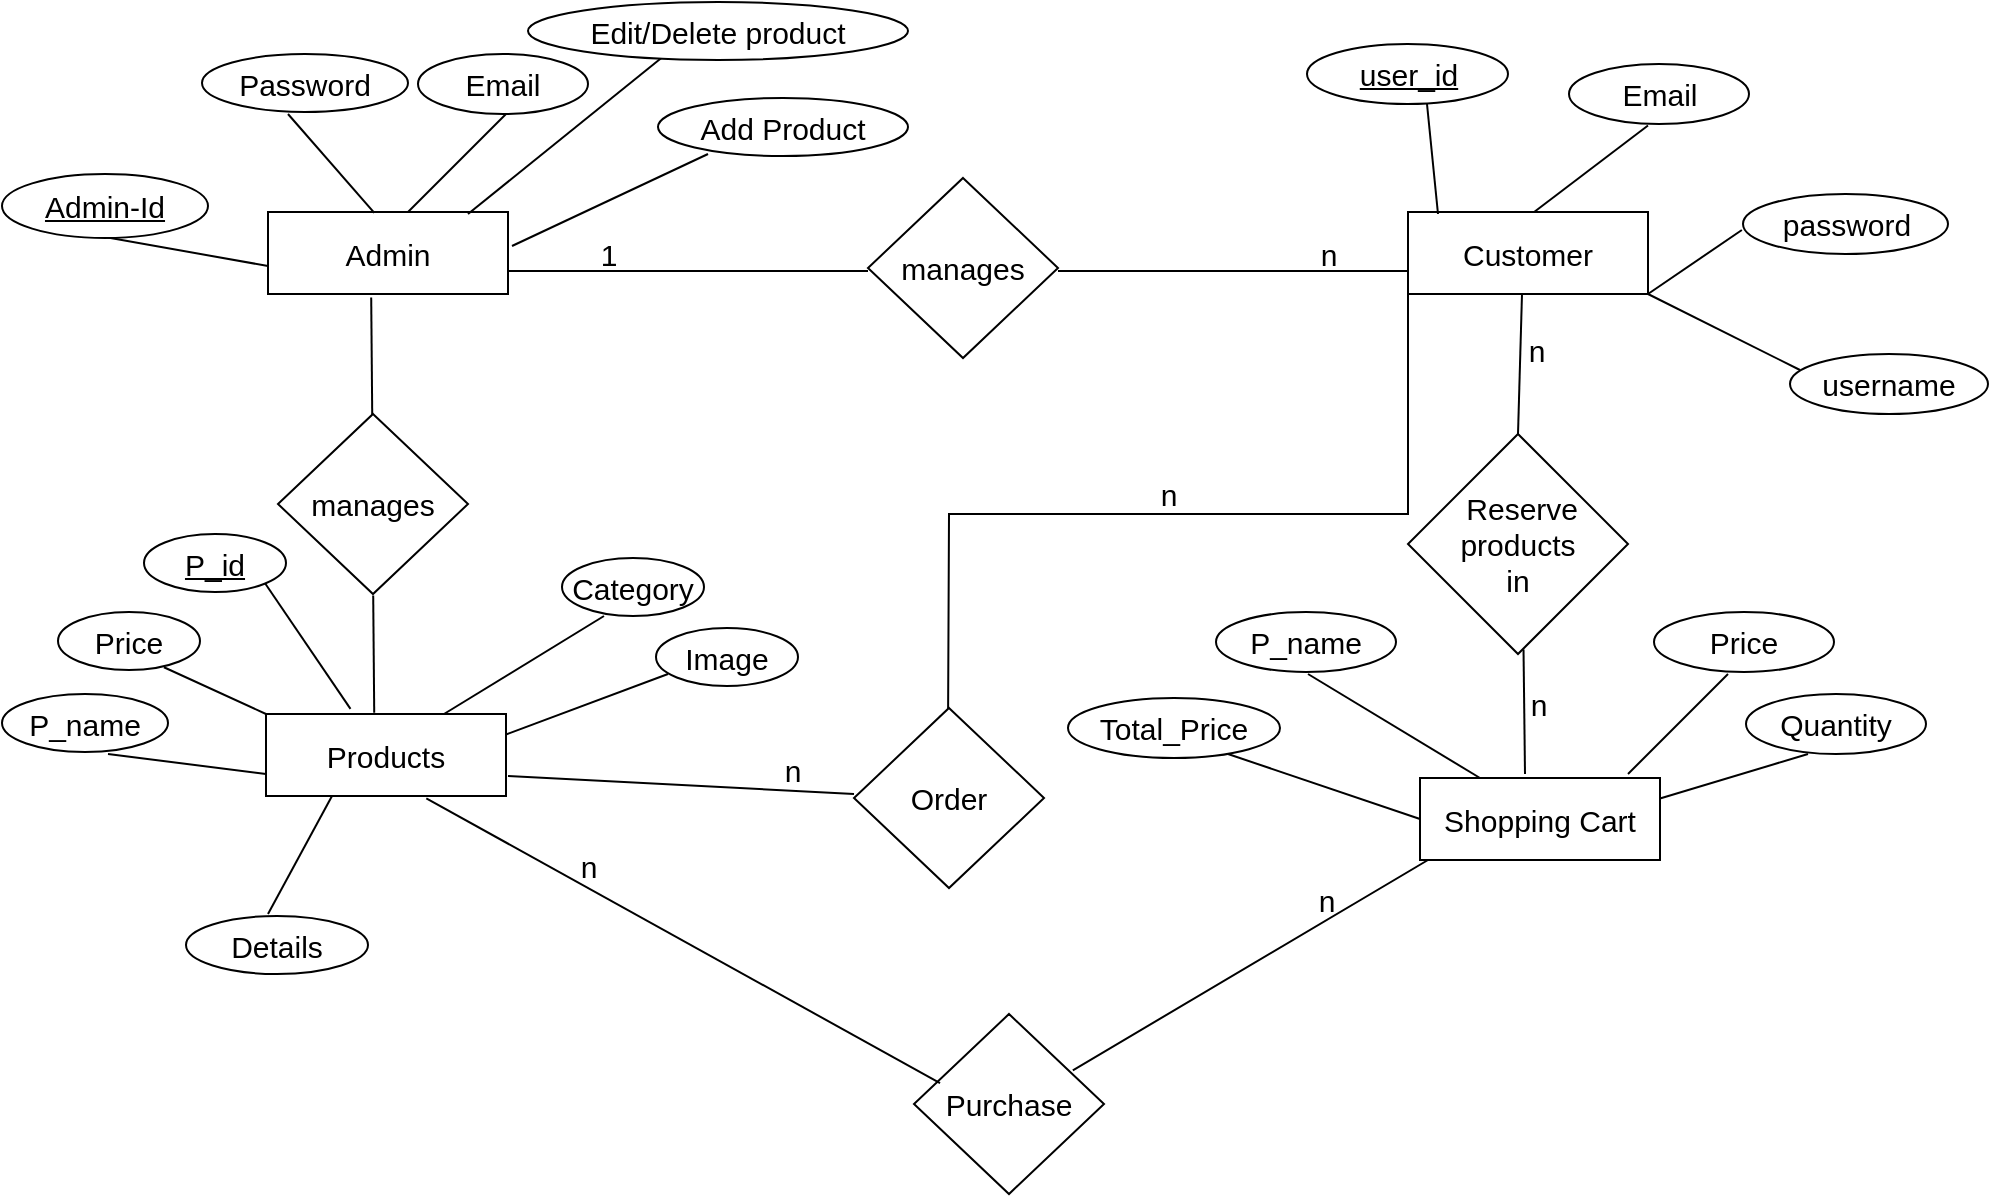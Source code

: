 <mxfile version="20.2.3" type="device"><diagram id="DQ799Qsm9_j_j-DK1zjp" name="Page-1"><mxGraphModel dx="1888" dy="489" grid="1" gridSize="10" guides="1" tooltips="1" connect="1" arrows="1" fold="1" page="1" pageScale="1" pageWidth="850" pageHeight="1100" math="0" shadow="0"><root><mxCell id="0"/><mxCell id="1" parent="0"/><mxCell id="MJyE83XkZq0yVU1MgLI8-1" value="&lt;font style=&quot;font-size: 15px;&quot;&gt;Admin&lt;/font&gt;" style="rounded=0;whiteSpace=wrap;html=1;fontSize=15;" parent="1" vertex="1"><mxGeometry x="80" y="169" width="120" height="41" as="geometry"/></mxCell><mxCell id="MJyE83XkZq0yVU1MgLI8-2" value="" style="endArrow=none;html=1;rounded=0;fontSize=15;" parent="1" edge="1"><mxGeometry width="50" height="50" relative="1" as="geometry"><mxPoint x="200" y="198.5" as="sourcePoint"/><mxPoint x="380" y="198.5" as="targetPoint"/></mxGeometry></mxCell><mxCell id="MJyE83XkZq0yVU1MgLI8-3" value="&lt;font style=&quot;font-size: 15px;&quot;&gt;manages&lt;/font&gt;" style="rhombus;whiteSpace=wrap;html=1;fontSize=15;" parent="1" vertex="1"><mxGeometry x="380" y="152" width="95" height="90" as="geometry"/></mxCell><mxCell id="MJyE83XkZq0yVU1MgLI8-4" value="" style="endArrow=none;html=1;rounded=0;fontSize=15;" parent="1" edge="1"><mxGeometry width="50" height="50" relative="1" as="geometry"><mxPoint x="475" y="198.5" as="sourcePoint"/><mxPoint x="655" y="198.5" as="targetPoint"/></mxGeometry></mxCell><mxCell id="gtGmWFRf4JVMTvFdrcrx-9" style="edgeStyle=orthogonalEdgeStyle;rounded=0;orthogonalLoop=1;jettySize=auto;html=1;exitX=0;exitY=1;exitDx=0;exitDy=0;fontSize=15;" edge="1" parent="1" source="MJyE83XkZq0yVU1MgLI8-5"><mxGeometry relative="1" as="geometry"><mxPoint x="420" y="430" as="targetPoint"/></mxGeometry></mxCell><mxCell id="MJyE83XkZq0yVU1MgLI8-5" value="&lt;font style=&quot;font-size: 15px;&quot;&gt;Customer&lt;/font&gt;" style="rounded=0;whiteSpace=wrap;html=1;fontSize=15;" parent="1" vertex="1"><mxGeometry x="650" y="169" width="120" height="41" as="geometry"/></mxCell><mxCell id="MJyE83XkZq0yVU1MgLI8-8" value="" style="endArrow=none;html=1;rounded=0;fontSize=15;exitX=1;exitY=0;exitDx=0;exitDy=0;" parent="1" edge="1"><mxGeometry width="50" height="50" relative="1" as="geometry"><mxPoint x="202" y="186" as="sourcePoint"/><mxPoint x="300" y="140" as="targetPoint"/></mxGeometry></mxCell><mxCell id="MJyE83XkZq0yVU1MgLI8-9" value="" style="endArrow=none;html=1;rounded=0;fontSize=15;exitX=0.443;exitY=0.01;exitDx=0;exitDy=0;exitPerimeter=0;" parent="1" source="MJyE83XkZq0yVU1MgLI8-1" edge="1"><mxGeometry width="50" height="50" relative="1" as="geometry"><mxPoint x="140" y="177" as="sourcePoint"/><mxPoint x="90" y="120" as="targetPoint"/></mxGeometry></mxCell><mxCell id="MJyE83XkZq0yVU1MgLI8-11" value="&lt;font style=&quot;font-size: 15px;&quot;&gt;Password&lt;/font&gt;" style="ellipse;whiteSpace=wrap;html=1;fontSize=15;direction=south;" parent="1" vertex="1"><mxGeometry x="47" y="90" width="103" height="29" as="geometry"/></mxCell><mxCell id="MJyE83XkZq0yVU1MgLI8-12" value="" style="endArrow=none;html=1;rounded=0;fontSize=15;" parent="1" edge="1"><mxGeometry width="50" height="50" relative="1" as="geometry"><mxPoint x="150" y="169" as="sourcePoint"/><mxPoint x="200" y="119" as="targetPoint"/></mxGeometry></mxCell><mxCell id="MJyE83XkZq0yVU1MgLI8-13" value="&lt;font style=&quot;font-size: 15px;&quot;&gt;Email&lt;/font&gt;" style="ellipse;whiteSpace=wrap;html=1;fontSize=15;" parent="1" vertex="1"><mxGeometry x="155" y="90" width="85" height="30" as="geometry"/></mxCell><mxCell id="MJyE83XkZq0yVU1MgLI8-14" value="" style="endArrow=none;html=1;rounded=0;fontSize=15;" parent="1" edge="1"><mxGeometry width="50" height="50" relative="1" as="geometry"><mxPoint x="80" y="196" as="sourcePoint"/><mxPoint x="-10" y="180" as="targetPoint"/></mxGeometry></mxCell><mxCell id="MJyE83XkZq0yVU1MgLI8-15" value="&lt;font style=&quot;font-size: 15px;&quot;&gt;&lt;u style=&quot;font-size: 15px;&quot;&gt;Admin-Id&lt;/u&gt;&lt;/font&gt;" style="ellipse;whiteSpace=wrap;html=1;fontSize=15;" parent="1" vertex="1"><mxGeometry x="-53" y="150" width="103" height="32" as="geometry"/></mxCell><mxCell id="MJyE83XkZq0yVU1MgLI8-17" value="&lt;font style=&quot;font-size: 15px;&quot;&gt;Email&lt;/font&gt;" style="ellipse;whiteSpace=wrap;html=1;fontSize=15;" parent="1" vertex="1"><mxGeometry x="730.5" y="95" width="90" height="30" as="geometry"/></mxCell><mxCell id="MJyE83XkZq0yVU1MgLI8-18" value="&lt;font style=&quot;font-size: 15px;&quot;&gt;&lt;u style=&quot;font-size: 15px;&quot;&gt;user_id&lt;/u&gt;&lt;/font&gt;" style="ellipse;whiteSpace=wrap;html=1;fontSize=15;" parent="1" vertex="1"><mxGeometry x="599.5" y="85" width="100.5" height="30" as="geometry"/></mxCell><mxCell id="MJyE83XkZq0yVU1MgLI8-19" value="&lt;font style=&quot;font-size: 15px;&quot;&gt;password&lt;/font&gt;" style="ellipse;whiteSpace=wrap;html=1;fontSize=15;" parent="1" vertex="1"><mxGeometry x="817.5" y="160" width="102.5" height="30" as="geometry"/></mxCell><mxCell id="MJyE83XkZq0yVU1MgLI8-20" value="&lt;span style=&quot;font-size: 15px;&quot;&gt;username&lt;/span&gt;" style="ellipse;whiteSpace=wrap;html=1;fontSize=15;" parent="1" vertex="1"><mxGeometry x="841" y="240" width="99" height="30" as="geometry"/></mxCell><mxCell id="MJyE83XkZq0yVU1MgLI8-28" value="" style="endArrow=none;html=1;rounded=0;fontSize=15;" parent="1" edge="1"><mxGeometry width="50" height="50" relative="1" as="geometry"><mxPoint x="713.075" y="169.003" as="sourcePoint"/><mxPoint x="770" y="125.74" as="targetPoint"/></mxGeometry></mxCell><mxCell id="MJyE83XkZq0yVU1MgLI8-29" value="" style="endArrow=none;html=1;rounded=0;fontSize=15;entryX=0.5;entryY=1;entryDx=0;entryDy=0;" parent="1" edge="1"><mxGeometry width="50" height="50" relative="1" as="geometry"><mxPoint x="665" y="170" as="sourcePoint"/><mxPoint x="659.5" y="115" as="targetPoint"/></mxGeometry></mxCell><mxCell id="MJyE83XkZq0yVU1MgLI8-30" value="" style="endArrow=none;html=1;rounded=0;fontSize=15;" parent="1" edge="1"><mxGeometry width="50" height="50" relative="1" as="geometry"><mxPoint x="770" y="210" as="sourcePoint"/><mxPoint x="816.93" y="178" as="targetPoint"/></mxGeometry></mxCell><mxCell id="MJyE83XkZq0yVU1MgLI8-31" value="" style="endArrow=none;html=1;rounded=0;fontSize=15;entryX=1;entryY=1;entryDx=0;entryDy=0;exitX=0;exitY=0.5;exitDx=0;exitDy=0;" parent="1" target="MJyE83XkZq0yVU1MgLI8-5" edge="1"><mxGeometry width="50" height="50" relative="1" as="geometry"><mxPoint x="846" y="248" as="sourcePoint"/><mxPoint x="745" y="222" as="targetPoint"/></mxGeometry></mxCell><mxCell id="MJyE83XkZq0yVU1MgLI8-33" value="" style="endArrow=none;html=1;rounded=0;fontSize=15;entryX=0.828;entryY=0.623;entryDx=0;entryDy=0;entryPerimeter=0;" parent="1" edge="1" target="qoSHUhhEbPXs-n-JWgyb-2"><mxGeometry width="50" height="50" relative="1" as="geometry"><mxPoint x="180" y="170" as="sourcePoint"/><mxPoint x="270" y="100" as="targetPoint"/></mxGeometry></mxCell><mxCell id="qoSHUhhEbPXs-n-JWgyb-1" value="&lt;font style=&quot;font-size: 15px;&quot;&gt;Add Product&lt;/font&gt;" style="ellipse;whiteSpace=wrap;html=1;fontSize=15;direction=south;" parent="1" vertex="1"><mxGeometry x="275" y="112" width="125" height="29" as="geometry"/></mxCell><mxCell id="qoSHUhhEbPXs-n-JWgyb-2" value="&lt;font style=&quot;font-size: 15px;&quot;&gt;Edit/Delete product&lt;/font&gt;" style="ellipse;whiteSpace=wrap;html=1;fontSize=15;direction=south;" parent="1" vertex="1"><mxGeometry x="210" y="64" width="190" height="29" as="geometry"/></mxCell><mxCell id="qoSHUhhEbPXs-n-JWgyb-3" value="&lt;font style=&quot;font-size: 15px;&quot;&gt;manages&lt;/font&gt;" style="rhombus;whiteSpace=wrap;html=1;fontSize=15;" parent="1" vertex="1"><mxGeometry x="85" y="270" width="95" height="90" as="geometry"/></mxCell><mxCell id="qoSHUhhEbPXs-n-JWgyb-4" value="" style="endArrow=none;html=1;rounded=0;fontSize=15;entryX=0.43;entryY=1.044;entryDx=0;entryDy=0;entryPerimeter=0;" parent="1" source="qoSHUhhEbPXs-n-JWgyb-3" target="MJyE83XkZq0yVU1MgLI8-1" edge="1"><mxGeometry width="50" height="50" relative="1" as="geometry"><mxPoint x="420" y="400" as="sourcePoint"/><mxPoint x="470" y="350" as="targetPoint"/></mxGeometry></mxCell><mxCell id="qoSHUhhEbPXs-n-JWgyb-5" value="" style="endArrow=none;html=1;rounded=0;fontSize=15;entryX=0.43;entryY=1.044;entryDx=0;entryDy=0;entryPerimeter=0;" parent="1" edge="1"><mxGeometry width="50" height="50" relative="1" as="geometry"><mxPoint x="133.111" y="419.369" as="sourcePoint"/><mxPoint x="132.6" y="360.804" as="targetPoint"/></mxGeometry></mxCell><mxCell id="qoSHUhhEbPXs-n-JWgyb-6" value="&lt;font style=&quot;font-size: 15px;&quot;&gt;Products&lt;/font&gt;" style="rounded=0;whiteSpace=wrap;html=1;fontSize=15;" parent="1" vertex="1"><mxGeometry x="79" y="420" width="120" height="41" as="geometry"/></mxCell><mxCell id="qoSHUhhEbPXs-n-JWgyb-7" value="" style="endArrow=none;html=1;rounded=0;fontSize=15;exitX=1;exitY=0;exitDx=0;exitDy=0;" parent="1" edge="1"><mxGeometry width="50" height="50" relative="1" as="geometry"><mxPoint x="168" y="420" as="sourcePoint"/><mxPoint x="248" y="371" as="targetPoint"/></mxGeometry></mxCell><mxCell id="qoSHUhhEbPXs-n-JWgyb-8" value="&lt;font style=&quot;font-size: 15px;&quot;&gt;Category&lt;/font&gt;" style="ellipse;whiteSpace=wrap;html=1;fontSize=15;direction=south;" parent="1" vertex="1"><mxGeometry x="227" y="342" width="71" height="29" as="geometry"/></mxCell><mxCell id="qoSHUhhEbPXs-n-JWgyb-9" value="" style="endArrow=none;html=1;rounded=0;fontSize=15;exitX=0.5;exitY=1;exitDx=0;exitDy=0;" parent="1" edge="1"><mxGeometry width="50" height="50" relative="1" as="geometry"><mxPoint x="112" y="461" as="sourcePoint"/><mxPoint x="80" y="520" as="targetPoint"/></mxGeometry></mxCell><mxCell id="qoSHUhhEbPXs-n-JWgyb-10" value="&lt;font style=&quot;font-size: 15px;&quot;&gt;Details&lt;/font&gt;" style="ellipse;whiteSpace=wrap;html=1;fontSize=15;direction=south;" parent="1" vertex="1"><mxGeometry x="39" y="521" width="91" height="29" as="geometry"/></mxCell><mxCell id="qoSHUhhEbPXs-n-JWgyb-11" value="" style="endArrow=none;html=1;rounded=0;fontSize=15;entryX=0;entryY=0;entryDx=0;entryDy=0;exitX=0.952;exitY=0.254;exitDx=0;exitDy=0;exitPerimeter=0;" parent="1" source="qoSHUhhEbPXs-n-JWgyb-14" target="qoSHUhhEbPXs-n-JWgyb-6" edge="1"><mxGeometry width="50" height="50" relative="1" as="geometry"><mxPoint x="40" y="400" as="sourcePoint"/><mxPoint x="90" y="530" as="targetPoint"/></mxGeometry></mxCell><mxCell id="qoSHUhhEbPXs-n-JWgyb-12" value="&lt;font style=&quot;font-size: 15px;&quot;&gt;&lt;u style=&quot;font-size: 15px;&quot;&gt;P_id&lt;/u&gt;&lt;/font&gt;" style="ellipse;whiteSpace=wrap;html=1;fontSize=15;direction=south;" parent="1" vertex="1"><mxGeometry x="18" y="330" width="71" height="29" as="geometry"/></mxCell><mxCell id="qoSHUhhEbPXs-n-JWgyb-13" value="" style="endArrow=none;html=1;rounded=0;fontSize=15;entryX=0.352;entryY=-0.063;entryDx=0;entryDy=0;entryPerimeter=0;exitX=1;exitY=0;exitDx=0;exitDy=0;" parent="1" source="qoSHUhhEbPXs-n-JWgyb-12" target="qoSHUhhEbPXs-n-JWgyb-6" edge="1"><mxGeometry width="50" height="50" relative="1" as="geometry"><mxPoint x="70" y="370" as="sourcePoint"/><mxPoint x="89" y="430" as="targetPoint"/></mxGeometry></mxCell><mxCell id="qoSHUhhEbPXs-n-JWgyb-14" value="&lt;font style=&quot;font-size: 15px;&quot;&gt;Price&lt;/font&gt;" style="ellipse;whiteSpace=wrap;html=1;fontSize=15;direction=south;" parent="1" vertex="1"><mxGeometry x="-25" y="369" width="71" height="29" as="geometry"/></mxCell><mxCell id="qoSHUhhEbPXs-n-JWgyb-15" value="" style="endArrow=none;html=1;rounded=0;fontSize=15;" parent="1" edge="1"><mxGeometry width="50" height="50" relative="1" as="geometry"><mxPoint y="440" as="sourcePoint"/><mxPoint x="79" y="450" as="targetPoint"/></mxGeometry></mxCell><mxCell id="qoSHUhhEbPXs-n-JWgyb-17" value="&lt;font style=&quot;font-size: 15px;&quot;&gt;P_name&lt;/font&gt;" style="ellipse;whiteSpace=wrap;html=1;fontSize=15;direction=south;" parent="1" vertex="1"><mxGeometry x="-53" y="410" width="83" height="29" as="geometry"/></mxCell><mxCell id="qoSHUhhEbPXs-n-JWgyb-18" value="" style="endArrow=none;html=1;rounded=0;fontSize=15;exitX=1;exitY=0.25;exitDx=0;exitDy=0;" parent="1" source="qoSHUhhEbPXs-n-JWgyb-6" edge="1"><mxGeometry width="50" height="50" relative="1" as="geometry"><mxPoint x="178" y="430" as="sourcePoint"/><mxPoint x="280" y="400" as="targetPoint"/></mxGeometry></mxCell><mxCell id="qoSHUhhEbPXs-n-JWgyb-19" value="&lt;font style=&quot;font-size: 15px;&quot;&gt;Image&lt;/font&gt;" style="ellipse;whiteSpace=wrap;html=1;fontSize=15;direction=south;" parent="1" vertex="1"><mxGeometry x="274" y="377" width="71" height="29" as="geometry"/></mxCell><mxCell id="qoSHUhhEbPXs-n-JWgyb-21" value="&lt;font style=&quot;font-size: 15px;&quot;&gt;&amp;nbsp;Reserve &lt;br style=&quot;font-size: 15px;&quot;&gt;products&lt;br style=&quot;font-size: 15px;&quot;&gt;&amp;nbsp;in&amp;nbsp;&lt;/font&gt;" style="rhombus;whiteSpace=wrap;html=1;fontSize=15;" parent="1" vertex="1"><mxGeometry x="650" y="280" width="110" height="110" as="geometry"/></mxCell><mxCell id="qoSHUhhEbPXs-n-JWgyb-22" value="" style="endArrow=none;html=1;rounded=0;fontSize=15;exitX=0.5;exitY=0;exitDx=0;exitDy=0;" parent="1" source="qoSHUhhEbPXs-n-JWgyb-21" edge="1"><mxGeometry width="50" height="50" relative="1" as="geometry"><mxPoint x="142.111" y="280.369" as="sourcePoint"/><mxPoint x="707" y="210" as="targetPoint"/></mxGeometry></mxCell><mxCell id="qoSHUhhEbPXs-n-JWgyb-24" value="" style="endArrow=none;html=1;rounded=0;fontSize=15;exitX=0.5;exitY=0;exitDx=0;exitDy=0;entryX=0.423;entryY=1.044;entryDx=0;entryDy=0;entryPerimeter=0;" parent="1" edge="1"><mxGeometry width="50" height="50" relative="1" as="geometry"><mxPoint x="708.5" y="450" as="sourcePoint"/><mxPoint x="707.76" y="387.804" as="targetPoint"/></mxGeometry></mxCell><mxCell id="qoSHUhhEbPXs-n-JWgyb-26" value="&lt;font style=&quot;font-size: 15px;&quot;&gt;Shopping Cart&lt;/font&gt;" style="rounded=0;whiteSpace=wrap;html=1;fontSize=15;" parent="1" vertex="1"><mxGeometry x="656" y="452" width="120" height="41" as="geometry"/></mxCell><mxCell id="qoSHUhhEbPXs-n-JWgyb-27" value="" style="endArrow=none;html=1;rounded=0;fontSize=15;" parent="1" edge="1"><mxGeometry width="50" height="50" relative="1" as="geometry"><mxPoint x="760" y="450" as="sourcePoint"/><mxPoint x="810" y="400" as="targetPoint"/></mxGeometry></mxCell><mxCell id="qoSHUhhEbPXs-n-JWgyb-28" value="&lt;font style=&quot;font-size: 15px;&quot;&gt;Price&lt;/font&gt;" style="ellipse;whiteSpace=wrap;html=1;fontSize=15;" parent="1" vertex="1"><mxGeometry x="773" y="369" width="90" height="30" as="geometry"/></mxCell><mxCell id="qoSHUhhEbPXs-n-JWgyb-29" value="" style="endArrow=none;html=1;rounded=0;fontSize=15;exitX=1;exitY=0.25;exitDx=0;exitDy=0;" parent="1" source="qoSHUhhEbPXs-n-JWgyb-26" edge="1"><mxGeometry width="50" height="50" relative="1" as="geometry"><mxPoint x="780" y="460" as="sourcePoint"/><mxPoint x="850" y="440" as="targetPoint"/></mxGeometry></mxCell><mxCell id="qoSHUhhEbPXs-n-JWgyb-30" value="&lt;font style=&quot;font-size: 15px;&quot;&gt;Quantity&lt;/font&gt;" style="ellipse;whiteSpace=wrap;html=1;fontSize=15;" parent="1" vertex="1"><mxGeometry x="819" y="410" width="90" height="30" as="geometry"/></mxCell><mxCell id="qoSHUhhEbPXs-n-JWgyb-31" value="" style="endArrow=none;html=1;rounded=0;fontSize=15;exitX=0.25;exitY=0;exitDx=0;exitDy=0;" parent="1" source="qoSHUhhEbPXs-n-JWgyb-26" edge="1"><mxGeometry width="50" height="50" relative="1" as="geometry"><mxPoint x="770" y="460" as="sourcePoint"/><mxPoint x="600" y="400" as="targetPoint"/></mxGeometry></mxCell><mxCell id="qoSHUhhEbPXs-n-JWgyb-32" value="&lt;font style=&quot;font-size: 15px;&quot;&gt;P_name&lt;/font&gt;" style="ellipse;whiteSpace=wrap;html=1;fontSize=15;" parent="1" vertex="1"><mxGeometry x="554" y="369" width="90" height="30" as="geometry"/></mxCell><mxCell id="qoSHUhhEbPXs-n-JWgyb-33" value="" style="endArrow=none;html=1;rounded=0;fontSize=15;exitX=0;exitY=0.5;exitDx=0;exitDy=0;" parent="1" source="qoSHUhhEbPXs-n-JWgyb-26" edge="1"><mxGeometry width="50" height="50" relative="1" as="geometry"><mxPoint x="650" y="470" as="sourcePoint"/><mxPoint x="560" y="440" as="targetPoint"/></mxGeometry></mxCell><mxCell id="qoSHUhhEbPXs-n-JWgyb-34" value="&lt;font style=&quot;font-size: 15px;&quot;&gt;Total_Price&lt;/font&gt;" style="ellipse;whiteSpace=wrap;html=1;fontSize=15;" parent="1" vertex="1"><mxGeometry x="480" y="412" width="106" height="30" as="geometry"/></mxCell><mxCell id="qoSHUhhEbPXs-n-JWgyb-35" value="&lt;font style=&quot;font-size: 15px;&quot;&gt;Purchase&lt;/font&gt;" style="rhombus;whiteSpace=wrap;html=1;fontSize=15;" parent="1" vertex="1"><mxGeometry x="403" y="570" width="95" height="90" as="geometry"/></mxCell><mxCell id="qoSHUhhEbPXs-n-JWgyb-36" value="" style="endArrow=none;html=1;rounded=0;fontSize=15;entryX=0.836;entryY=0.313;entryDx=0;entryDy=0;entryPerimeter=0;" parent="1" edge="1" target="qoSHUhhEbPXs-n-JWgyb-35"><mxGeometry width="50" height="50" relative="1" as="geometry"><mxPoint x="660" y="493" as="sourcePoint"/><mxPoint x="498" y="570" as="targetPoint"/></mxGeometry></mxCell><mxCell id="qoSHUhhEbPXs-n-JWgyb-40" value="" style="endArrow=none;html=1;rounded=0;fontSize=15;entryX=0.137;entryY=0.384;entryDx=0;entryDy=0;exitX=0.668;exitY=1.029;exitDx=0;exitDy=0;exitPerimeter=0;entryPerimeter=0;" parent="1" source="qoSHUhhEbPXs-n-JWgyb-6" target="qoSHUhhEbPXs-n-JWgyb-35" edge="1"><mxGeometry width="50" height="50" relative="1" as="geometry"><mxPoint x="150" y="457" as="sourcePoint"/><mxPoint x="244.5" y="580" as="targetPoint"/></mxGeometry></mxCell><mxCell id="gtGmWFRf4JVMTvFdrcrx-1" value="1" style="text;html=1;align=center;verticalAlign=middle;resizable=0;points=[];autosize=1;strokeColor=none;fillColor=none;fontSize=15;" vertex="1" parent="1"><mxGeometry x="235" y="175" width="30" height="30" as="geometry"/></mxCell><mxCell id="gtGmWFRf4JVMTvFdrcrx-3" value="n" style="text;html=1;align=center;verticalAlign=middle;resizable=0;points=[];autosize=1;strokeColor=none;fillColor=none;fontSize=15;" vertex="1" parent="1"><mxGeometry x="595" y="175" width="30" height="30" as="geometry"/></mxCell><mxCell id="gtGmWFRf4JVMTvFdrcrx-4" value="n" style="text;html=1;align=center;verticalAlign=middle;resizable=0;points=[];autosize=1;strokeColor=none;fillColor=none;fontSize=15;" vertex="1" parent="1"><mxGeometry x="699" y="223" width="30" height="30" as="geometry"/></mxCell><mxCell id="gtGmWFRf4JVMTvFdrcrx-6" value="n" style="text;html=1;align=center;verticalAlign=middle;resizable=0;points=[];autosize=1;strokeColor=none;fillColor=none;fontSize=15;" vertex="1" parent="1"><mxGeometry x="700" y="400" width="30" height="30" as="geometry"/></mxCell><mxCell id="gtGmWFRf4JVMTvFdrcrx-7" value="n" style="text;html=1;align=center;verticalAlign=middle;resizable=0;points=[];autosize=1;strokeColor=none;fillColor=none;fontSize=15;" vertex="1" parent="1"><mxGeometry x="594" y="498" width="30" height="30" as="geometry"/></mxCell><mxCell id="gtGmWFRf4JVMTvFdrcrx-8" value="n" style="text;html=1;align=center;verticalAlign=middle;resizable=0;points=[];autosize=1;strokeColor=none;fillColor=none;fontSize=15;" vertex="1" parent="1"><mxGeometry x="225" y="481" width="30" height="30" as="geometry"/></mxCell><mxCell id="gtGmWFRf4JVMTvFdrcrx-10" value="&lt;font style=&quot;font-size: 15px;&quot;&gt;Order&lt;/font&gt;" style="rhombus;whiteSpace=wrap;html=1;fontSize=15;" vertex="1" parent="1"><mxGeometry x="373" y="417" width="95" height="90" as="geometry"/></mxCell><mxCell id="gtGmWFRf4JVMTvFdrcrx-12" value="n" style="text;html=1;align=center;verticalAlign=middle;resizable=0;points=[];autosize=1;strokeColor=none;fillColor=none;fontSize=15;" vertex="1" parent="1"><mxGeometry x="515" y="295" width="30" height="30" as="geometry"/></mxCell><mxCell id="gtGmWFRf4JVMTvFdrcrx-13" value="" style="endArrow=none;html=1;rounded=0;fontSize=15;" edge="1" parent="1"><mxGeometry width="50" height="50" relative="1" as="geometry"><mxPoint x="200" y="451" as="sourcePoint"/><mxPoint x="373" y="460" as="targetPoint"/></mxGeometry></mxCell><mxCell id="gtGmWFRf4JVMTvFdrcrx-14" value="n" style="text;html=1;align=center;verticalAlign=middle;resizable=0;points=[];autosize=1;strokeColor=none;fillColor=none;fontSize=15;" vertex="1" parent="1"><mxGeometry x="327" y="433" width="30" height="30" as="geometry"/></mxCell></root></mxGraphModel></diagram></mxfile>